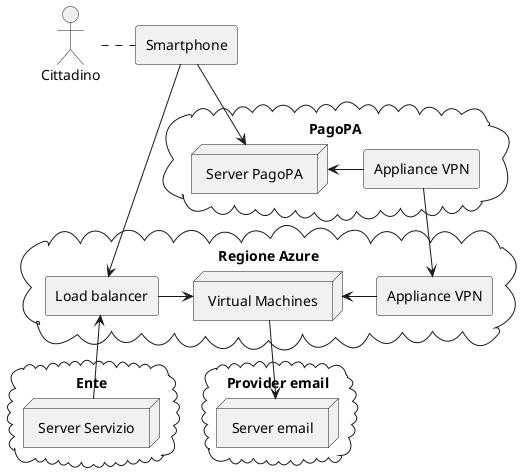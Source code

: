 @startuml

actor Cittadino

agent Smartphone

cloud "Regione Azure" {
  rectangle "Load balancer" as azurelb
  node "Virtual Machines" as azurevm
  rectangle "Appliance VPN" as azurevpn
}

cloud "PagoPA" {
  rectangle "Appliance VPN" as pagopavpn
  node "Server PagoPA" as pagopavm
}

cloud "Ente" {
  node "Server Servizio" as serviziovm
}

cloud "Provider email" {
  node "Server email" as emailvm
}

Cittadino .r. Smartphone

Smartphone --> pagopavm
Smartphone ---> azurelb

serviziovm -u-> azurelb

azurelb -r-> azurevm
azurevpn -l-> azurevm

pagopavpn -d-> azurevpn

pagopavpn -l-> pagopavm

azurevm --> emailvm

@enduml